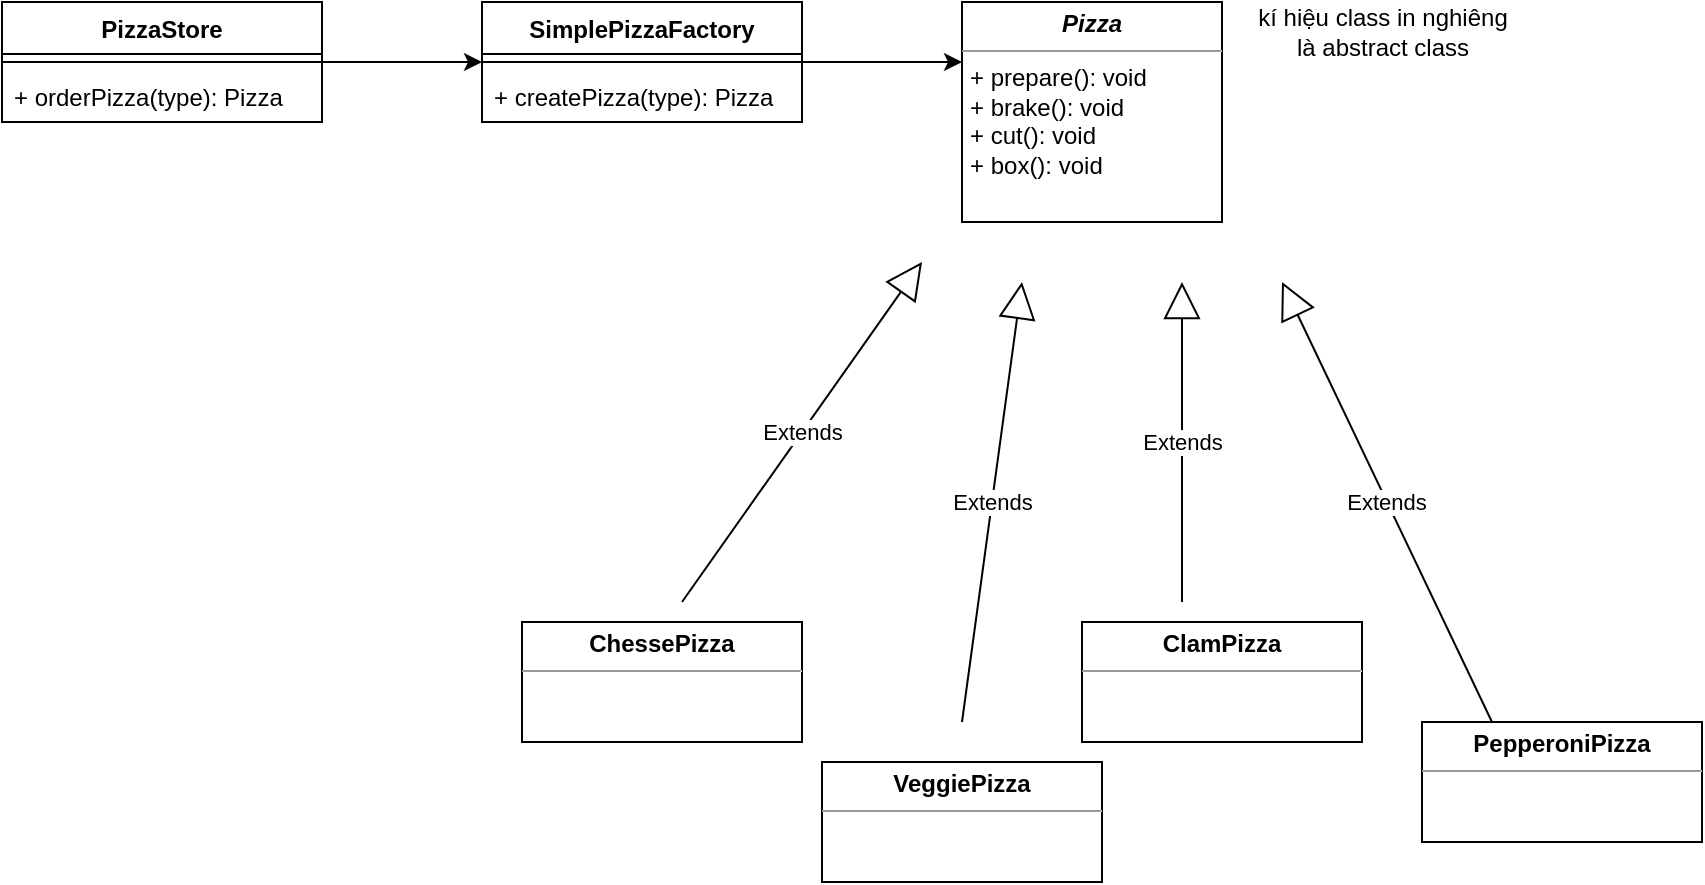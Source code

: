 <mxfile version="12.6.5" type="device" pages="3"><diagram id="1YVjXdzOtUFMgMq4kR3e" name="first version"><mxGraphModel dx="1324" dy="822" grid="1" gridSize="10" guides="1" tooltips="1" connect="1" arrows="1" fold="1" page="1" pageScale="1" pageWidth="850" pageHeight="1100" math="0" shadow="0"><root><mxCell id="SszyyQ8xFTIkaTb2psFH-0"/><mxCell id="SszyyQ8xFTIkaTb2psFH-1" parent="SszyyQ8xFTIkaTb2psFH-0"/><mxCell id="shY7GBZR97kdoGGcS9eh-7" value="" style="edgeStyle=orthogonalEdgeStyle;rounded=0;orthogonalLoop=1;jettySize=auto;html=1;" edge="1" parent="SszyyQ8xFTIkaTb2psFH-1" source="shY7GBZR97kdoGGcS9eh-0" target="shY7GBZR97kdoGGcS9eh-4"><mxGeometry relative="1" as="geometry"/></mxCell><mxCell id="shY7GBZR97kdoGGcS9eh-0" value="PizzaStore" style="swimlane;fontStyle=1;align=center;verticalAlign=top;childLayout=stackLayout;horizontal=1;startSize=26;horizontalStack=0;resizeParent=1;resizeParentMax=0;resizeLast=0;collapsible=1;marginBottom=0;" vertex="1" parent="SszyyQ8xFTIkaTb2psFH-1"><mxGeometry x="20" y="20" width="160" height="60" as="geometry"/></mxCell><mxCell id="shY7GBZR97kdoGGcS9eh-2" value="" style="line;strokeWidth=1;fillColor=none;align=left;verticalAlign=middle;spacingTop=-1;spacingLeft=3;spacingRight=3;rotatable=0;labelPosition=right;points=[];portConstraint=eastwest;" vertex="1" parent="shY7GBZR97kdoGGcS9eh-0"><mxGeometry y="26" width="160" height="8" as="geometry"/></mxCell><mxCell id="shY7GBZR97kdoGGcS9eh-3" value="+ orderPizza(type): Pizza" style="text;strokeColor=none;fillColor=none;align=left;verticalAlign=top;spacingLeft=4;spacingRight=4;overflow=hidden;rotatable=0;points=[[0,0.5],[1,0.5]];portConstraint=eastwest;" vertex="1" parent="shY7GBZR97kdoGGcS9eh-0"><mxGeometry y="34" width="160" height="26" as="geometry"/></mxCell><mxCell id="shY7GBZR97kdoGGcS9eh-11" value="" style="edgeStyle=orthogonalEdgeStyle;rounded=0;orthogonalLoop=1;jettySize=auto;html=1;" edge="1" parent="SszyyQ8xFTIkaTb2psFH-1" source="shY7GBZR97kdoGGcS9eh-4"><mxGeometry relative="1" as="geometry"><mxPoint x="500" y="50" as="targetPoint"/></mxGeometry></mxCell><mxCell id="shY7GBZR97kdoGGcS9eh-4" value="SimplePizzaFactory" style="swimlane;fontStyle=1;align=center;verticalAlign=top;childLayout=stackLayout;horizontal=1;startSize=26;horizontalStack=0;resizeParent=1;resizeParentMax=0;resizeLast=0;collapsible=1;marginBottom=0;" vertex="1" parent="SszyyQ8xFTIkaTb2psFH-1"><mxGeometry x="260" y="20" width="160" height="60" as="geometry"/></mxCell><mxCell id="shY7GBZR97kdoGGcS9eh-5" value="" style="line;strokeWidth=1;fillColor=none;align=left;verticalAlign=middle;spacingTop=-1;spacingLeft=3;spacingRight=3;rotatable=0;labelPosition=right;points=[];portConstraint=eastwest;" vertex="1" parent="shY7GBZR97kdoGGcS9eh-4"><mxGeometry y="26" width="160" height="8" as="geometry"/></mxCell><mxCell id="shY7GBZR97kdoGGcS9eh-6" value="+ createPizza(type): Pizza" style="text;strokeColor=none;fillColor=none;align=left;verticalAlign=top;spacingLeft=4;spacingRight=4;overflow=hidden;rotatable=0;points=[[0,0.5],[1,0.5]];portConstraint=eastwest;" vertex="1" parent="shY7GBZR97kdoGGcS9eh-4"><mxGeometry y="34" width="160" height="26" as="geometry"/></mxCell><mxCell id="shY7GBZR97kdoGGcS9eh-13" value="&lt;p style=&quot;margin: 0px ; margin-top: 4px ; text-align: center&quot;&gt;&lt;b&gt;&lt;i&gt;Pizza&lt;/i&gt;&lt;/b&gt;&lt;/p&gt;&lt;hr size=&quot;1&quot;&gt;&lt;p style=&quot;margin: 0px ; margin-left: 4px&quot;&gt;+ prepare(): void&lt;br&gt;+ brake(): void&lt;br&gt;&lt;/p&gt;&lt;p style=&quot;margin: 0px ; margin-left: 4px&quot;&gt;+ cut(): void&lt;br&gt;&lt;/p&gt;&lt;p style=&quot;margin: 0px ; margin-left: 4px&quot;&gt;+ box(): void&lt;br&gt;&lt;/p&gt;&lt;p style=&quot;margin: 0px ; margin-left: 4px&quot;&gt;&lt;br&gt;&lt;/p&gt;" style="verticalAlign=top;align=left;overflow=fill;fontSize=12;fontFamily=Helvetica;html=1;" vertex="1" parent="SszyyQ8xFTIkaTb2psFH-1"><mxGeometry x="500" y="20" width="130" height="110" as="geometry"/></mxCell><mxCell id="shY7GBZR97kdoGGcS9eh-14" value="Extends" style="endArrow=block;endSize=16;endFill=0;html=1;" edge="1" parent="SszyyQ8xFTIkaTb2psFH-1"><mxGeometry width="160" relative="1" as="geometry"><mxPoint x="360" y="320" as="sourcePoint"/><mxPoint x="480" y="150" as="targetPoint"/></mxGeometry></mxCell><mxCell id="shY7GBZR97kdoGGcS9eh-15" value="Extends" style="endArrow=block;endSize=16;endFill=0;html=1;" edge="1" parent="SszyyQ8xFTIkaTb2psFH-1"><mxGeometry width="160" relative="1" as="geometry"><mxPoint x="610" y="320" as="sourcePoint"/><mxPoint x="610" y="160" as="targetPoint"/></mxGeometry></mxCell><mxCell id="shY7GBZR97kdoGGcS9eh-16" value="Extends" style="endArrow=block;endSize=16;endFill=0;html=1;exitX=0.25;exitY=0;exitDx=0;exitDy=0;" edge="1" parent="SszyyQ8xFTIkaTb2psFH-1" source="shY7GBZR97kdoGGcS9eh-22"><mxGeometry width="160" relative="1" as="geometry"><mxPoint x="740" y="320" as="sourcePoint"/><mxPoint x="660" y="160" as="targetPoint"/></mxGeometry></mxCell><mxCell id="shY7GBZR97kdoGGcS9eh-17" value="Extends" style="endArrow=block;endSize=16;endFill=0;html=1;" edge="1" parent="SszyyQ8xFTIkaTb2psFH-1"><mxGeometry width="160" relative="1" as="geometry"><mxPoint x="500" y="380" as="sourcePoint"/><mxPoint x="530" y="160" as="targetPoint"/></mxGeometry></mxCell><mxCell id="shY7GBZR97kdoGGcS9eh-19" value="&lt;p style=&quot;margin: 0px ; margin-top: 4px ; text-align: center&quot;&gt;&lt;b&gt;ChessePizza&lt;/b&gt;&lt;/p&gt;&lt;hr size=&quot;1&quot;&gt;&lt;div style=&quot;height: 2px&quot;&gt;&lt;/div&gt;" style="verticalAlign=top;align=left;overflow=fill;fontSize=12;fontFamily=Helvetica;html=1;" vertex="1" parent="SszyyQ8xFTIkaTb2psFH-1"><mxGeometry x="280" y="330" width="140" height="60" as="geometry"/></mxCell><mxCell id="shY7GBZR97kdoGGcS9eh-20" value="&lt;p style=&quot;margin: 0px ; margin-top: 4px ; text-align: center&quot;&gt;&lt;b&gt;VeggiePizza&lt;/b&gt;&lt;/p&gt;&lt;hr size=&quot;1&quot;&gt;&lt;div style=&quot;height: 2px&quot;&gt;&lt;/div&gt;" style="verticalAlign=top;align=left;overflow=fill;fontSize=12;fontFamily=Helvetica;html=1;" vertex="1" parent="SszyyQ8xFTIkaTb2psFH-1"><mxGeometry x="430" y="400" width="140" height="60" as="geometry"/></mxCell><mxCell id="shY7GBZR97kdoGGcS9eh-21" value="&lt;p style=&quot;margin: 0px ; margin-top: 4px ; text-align: center&quot;&gt;&lt;b&gt;ClamPizza&lt;/b&gt;&lt;/p&gt;&lt;hr size=&quot;1&quot;&gt;&lt;div style=&quot;height: 2px&quot;&gt;&lt;/div&gt;" style="verticalAlign=top;align=left;overflow=fill;fontSize=12;fontFamily=Helvetica;html=1;" vertex="1" parent="SszyyQ8xFTIkaTb2psFH-1"><mxGeometry x="560" y="330" width="140" height="60" as="geometry"/></mxCell><mxCell id="shY7GBZR97kdoGGcS9eh-22" value="&lt;p style=&quot;margin: 0px ; margin-top: 4px ; text-align: center&quot;&gt;&lt;b&gt;PepperoniPizza&lt;/b&gt;&lt;/p&gt;&lt;hr size=&quot;1&quot;&gt;&lt;div style=&quot;height: 2px&quot;&gt;&lt;/div&gt;" style="verticalAlign=top;align=left;overflow=fill;fontSize=12;fontFamily=Helvetica;html=1;" vertex="1" parent="SszyyQ8xFTIkaTb2psFH-1"><mxGeometry x="730" y="380" width="140" height="60" as="geometry"/></mxCell><mxCell id="shY7GBZR97kdoGGcS9eh-24" value="kí hiệu class in nghiêng &lt;br&gt;là abstract class" style="text;html=1;align=center;verticalAlign=middle;resizable=0;points=[];autosize=1;" vertex="1" parent="SszyyQ8xFTIkaTb2psFH-1"><mxGeometry x="640" y="20" width="140" height="30" as="geometry"/></mxCell></root></mxGraphModel></diagram><diagram id="iBG_hTfO4kTwLA-V_xhE" name="second version"><mxGraphModel dx="913" dy="567" grid="1" gridSize="10" guides="1" tooltips="1" connect="1" arrows="1" fold="1" page="1" pageScale="1" pageWidth="850" pageHeight="1100" math="0" shadow="0"><root><mxCell id="oP1Bc0dM7a1cbuwks8sR-0"/><mxCell id="oP1Bc0dM7a1cbuwks8sR-1" parent="oP1Bc0dM7a1cbuwks8sR-0"/><mxCell id="oP1Bc0dM7a1cbuwks8sR-2" value="Pizza phát triển, mỗi khi khu vực, cùng một loại sẽ khác nhau, dẫn đến sẽ có mỗi factory cho mỗi khu vực" style="text;html=1;strokeColor=#d79b00;fillColor=#ffe6cc;align=left;verticalAlign=middle;whiteSpace=wrap;rounded=0;" vertex="1" parent="oP1Bc0dM7a1cbuwks8sR-1"><mxGeometry x="40" y="40" width="190" height="80" as="geometry"/></mxCell><mxCell id="Ezvk-Wz8NSebHevyuWGx-1" value="PizzaStore" style="swimlane;fontStyle=3;align=center;verticalAlign=top;childLayout=stackLayout;horizontal=1;startSize=26;horizontalStack=0;resizeParent=1;resizeParentMax=0;resizeLast=0;collapsible=1;marginBottom=0;" vertex="1" parent="oP1Bc0dM7a1cbuwks8sR-1"><mxGeometry x="280" y="160" width="160" height="86" as="geometry"/></mxCell><mxCell id="Ezvk-Wz8NSebHevyuWGx-2" value="" style="line;strokeWidth=1;fillColor=none;align=left;verticalAlign=middle;spacingTop=-1;spacingLeft=3;spacingRight=3;rotatable=0;labelPosition=right;points=[];portConstraint=eastwest;" vertex="1" parent="Ezvk-Wz8NSebHevyuWGx-1"><mxGeometry y="26" width="160" height="8" as="geometry"/></mxCell><mxCell id="Ezvk-Wz8NSebHevyuWGx-3" value="+ orderPizza(type): Pizza" style="text;strokeColor=none;fillColor=none;align=left;verticalAlign=top;spacingLeft=4;spacingRight=4;overflow=hidden;rotatable=0;points=[[0,0.5],[1,0.5]];portConstraint=eastwest;" vertex="1" parent="Ezvk-Wz8NSebHevyuWGx-1"><mxGeometry y="34" width="160" height="26" as="geometry"/></mxCell><mxCell id="gVq2JF1P08b5hHlKswlk-0" value="+ createPizza(type): Pizza" style="text;strokeColor=none;fillColor=none;align=left;verticalAlign=top;spacingLeft=4;spacingRight=4;overflow=hidden;rotatable=0;points=[[0,0.5],[1,0.5]];portConstraint=eastwest;fontStyle=2" vertex="1" parent="Ezvk-Wz8NSebHevyuWGx-1"><mxGeometry y="60" width="160" height="26" as="geometry"/></mxCell><mxCell id="Ezvk-Wz8NSebHevyuWGx-8" value="&lt;p style=&quot;margin: 0px ; margin-top: 4px ; text-align: center&quot;&gt;&lt;b&gt;&lt;i&gt;Pizza&lt;/i&gt;&lt;/b&gt;&lt;/p&gt;&lt;hr size=&quot;1&quot;&gt;&lt;p style=&quot;margin: 0px ; margin-left: 4px&quot;&gt;+ prepare(): void&lt;br&gt;+ brake(): void&lt;br&gt;&lt;/p&gt;&lt;p style=&quot;margin: 0px ; margin-left: 4px&quot;&gt;+ cut(): void&lt;br&gt;&lt;/p&gt;&lt;p style=&quot;margin: 0px ; margin-left: 4px&quot;&gt;+ box(): void&lt;br&gt;&lt;/p&gt;&lt;p style=&quot;margin: 0px ; margin-left: 4px&quot;&gt;&lt;br&gt;&lt;/p&gt;" style="verticalAlign=top;align=left;overflow=fill;fontSize=12;fontFamily=Helvetica;html=1;" vertex="1" parent="oP1Bc0dM7a1cbuwks8sR-1"><mxGeometry x="1290" y="160" width="130" height="110" as="geometry"/></mxCell><mxCell id="Ezvk-Wz8NSebHevyuWGx-9" value="Extends" style="endArrow=block;endSize=16;endFill=0;html=1;" edge="1" parent="oP1Bc0dM7a1cbuwks8sR-1"><mxGeometry width="160" relative="1" as="geometry"><mxPoint x="870" y="560" as="sourcePoint"/><mxPoint x="1230" y="290" as="targetPoint"/></mxGeometry></mxCell><mxCell id="Ezvk-Wz8NSebHevyuWGx-10" value="Extends" style="endArrow=block;endSize=16;endFill=0;html=1;" edge="1" parent="oP1Bc0dM7a1cbuwks8sR-1"><mxGeometry width="160" relative="1" as="geometry"><mxPoint x="1450" y="878" as="sourcePoint"/><mxPoint x="1370" y="310" as="targetPoint"/></mxGeometry></mxCell><mxCell id="Ezvk-Wz8NSebHevyuWGx-11" value="Extends" style="endArrow=block;endSize=16;endFill=0;html=1;" edge="1" parent="oP1Bc0dM7a1cbuwks8sR-1"><mxGeometry width="160" relative="1" as="geometry"><mxPoint x="1630" y="560" as="sourcePoint"/><mxPoint x="1530" y="300" as="targetPoint"/></mxGeometry></mxCell><mxCell id="Ezvk-Wz8NSebHevyuWGx-17" value="kí hiệu class in nghiêng &lt;br&gt;là abstract class" style="text;html=1;align=center;verticalAlign=middle;resizable=0;points=[];autosize=1;" vertex="1" parent="oP1Bc0dM7a1cbuwks8sR-1"><mxGeometry x="1430" y="160" width="140" height="30" as="geometry"/></mxCell><mxCell id="gVq2JF1P08b5hHlKswlk-1" value="Extends" style="endArrow=block;endSize=16;endFill=0;html=1;" edge="1" parent="oP1Bc0dM7a1cbuwks8sR-1"><mxGeometry width="160" relative="1" as="geometry"><mxPoint x="130" y="370" as="sourcePoint"/><mxPoint x="260" y="250" as="targetPoint"/></mxGeometry></mxCell><mxCell id="gVq2JF1P08b5hHlKswlk-2" value="Extends" style="endArrow=block;endSize=16;endFill=0;html=1;" edge="1" parent="oP1Bc0dM7a1cbuwks8sR-1"><mxGeometry width="160" relative="1" as="geometry"><mxPoint x="500" y="370" as="sourcePoint"/><mxPoint x="430" y="250" as="targetPoint"/></mxGeometry></mxCell><mxCell id="gVq2JF1P08b5hHlKswlk-3" value="NYStylePizza" style="swimlane;fontStyle=1;align=center;verticalAlign=top;childLayout=stackLayout;horizontal=1;startSize=26;horizontalStack=0;resizeParent=1;resizeParentMax=0;resizeLast=0;collapsible=1;marginBottom=0;" vertex="1" parent="oP1Bc0dM7a1cbuwks8sR-1"><mxGeometry x="50" y="390" width="160" height="60" as="geometry"/></mxCell><mxCell id="gVq2JF1P08b5hHlKswlk-5" value="" style="line;strokeWidth=1;fillColor=none;align=left;verticalAlign=middle;spacingTop=-1;spacingLeft=3;spacingRight=3;rotatable=0;labelPosition=right;points=[];portConstraint=eastwest;" vertex="1" parent="gVq2JF1P08b5hHlKswlk-3"><mxGeometry y="26" width="160" height="8" as="geometry"/></mxCell><mxCell id="gVq2JF1P08b5hHlKswlk-6" value="+ createPizza(type): Pizza" style="text;strokeColor=none;fillColor=none;align=left;verticalAlign=top;spacingLeft=4;spacingRight=4;overflow=hidden;rotatable=0;points=[[0,0.5],[1,0.5]];portConstraint=eastwest;" vertex="1" parent="gVq2JF1P08b5hHlKswlk-3"><mxGeometry y="34" width="160" height="26" as="geometry"/></mxCell><mxCell id="gVq2JF1P08b5hHlKswlk-7" value="Extends" style="endArrow=block;endSize=16;endFill=0;html=1;" edge="1" parent="oP1Bc0dM7a1cbuwks8sR-1"><mxGeometry width="160" relative="1" as="geometry"><mxPoint x="330" y="490" as="sourcePoint"/><mxPoint x="340" y="280" as="targetPoint"/></mxGeometry></mxCell><mxCell id="gVq2JF1P08b5hHlKswlk-8" value="NYStylePizza" style="swimlane;fontStyle=1;align=center;verticalAlign=top;childLayout=stackLayout;horizontal=1;startSize=26;horizontalStack=0;resizeParent=1;resizeParentMax=0;resizeLast=0;collapsible=1;marginBottom=0;" vertex="1" parent="oP1Bc0dM7a1cbuwks8sR-1"><mxGeometry x="250" y="500" width="160" height="60" as="geometry"/></mxCell><mxCell id="gVq2JF1P08b5hHlKswlk-9" value="" style="line;strokeWidth=1;fillColor=none;align=left;verticalAlign=middle;spacingTop=-1;spacingLeft=3;spacingRight=3;rotatable=0;labelPosition=right;points=[];portConstraint=eastwest;" vertex="1" parent="gVq2JF1P08b5hHlKswlk-8"><mxGeometry y="26" width="160" height="8" as="geometry"/></mxCell><mxCell id="gVq2JF1P08b5hHlKswlk-10" value="+ createPizza(type): Pizza" style="text;strokeColor=none;fillColor=none;align=left;verticalAlign=top;spacingLeft=4;spacingRight=4;overflow=hidden;rotatable=0;points=[[0,0.5],[1,0.5]];portConstraint=eastwest;" vertex="1" parent="gVq2JF1P08b5hHlKswlk-8"><mxGeometry y="34" width="160" height="26" as="geometry"/></mxCell><mxCell id="gVq2JF1P08b5hHlKswlk-11" value="NYStylePizza" style="swimlane;fontStyle=1;align=center;verticalAlign=top;childLayout=stackLayout;horizontal=1;startSize=26;horizontalStack=0;resizeParent=1;resizeParentMax=0;resizeLast=0;collapsible=1;marginBottom=0;" vertex="1" parent="oP1Bc0dM7a1cbuwks8sR-1"><mxGeometry x="430" y="390" width="160" height="60" as="geometry"/></mxCell><mxCell id="gVq2JF1P08b5hHlKswlk-12" value="" style="line;strokeWidth=1;fillColor=none;align=left;verticalAlign=middle;spacingTop=-1;spacingLeft=3;spacingRight=3;rotatable=0;labelPosition=right;points=[];portConstraint=eastwest;" vertex="1" parent="gVq2JF1P08b5hHlKswlk-11"><mxGeometry y="26" width="160" height="8" as="geometry"/></mxCell><mxCell id="gVq2JF1P08b5hHlKswlk-13" value="+ createPizza(type): Pizza" style="text;strokeColor=none;fillColor=none;align=left;verticalAlign=top;spacingLeft=4;spacingRight=4;overflow=hidden;rotatable=0;points=[[0,0.5],[1,0.5]];portConstraint=eastwest;" vertex="1" parent="gVq2JF1P08b5hHlKswlk-11"><mxGeometry y="34" width="160" height="26" as="geometry"/></mxCell><mxCell id="gVq2JF1P08b5hHlKswlk-14" value="" style="rounded=0;whiteSpace=wrap;html=1;fillColor=#dae8fc;strokeColor=#6c8ebf;" vertex="1" parent="oP1Bc0dM7a1cbuwks8sR-1"><mxGeometry x="560" y="570" width="700" height="250" as="geometry"/></mxCell><mxCell id="gVq2JF1P08b5hHlKswlk-15" value="&lt;p style=&quot;margin: 0px ; margin-top: 4px ; text-align: center&quot;&gt;&lt;b&gt;ChicagoStyleChessePizza&lt;/b&gt;&lt;/p&gt;&lt;hr size=&quot;1&quot;&gt;&lt;div style=&quot;height: 2px&quot;&gt;&lt;/div&gt;" style="verticalAlign=top;align=left;overflow=fill;fontSize=12;fontFamily=Helvetica;html=1;" vertex="1" parent="oP1Bc0dM7a1cbuwks8sR-1"><mxGeometry x="630" y="630" width="170" height="60" as="geometry"/></mxCell><mxCell id="gVq2JF1P08b5hHlKswlk-16" value="&lt;b&gt;ChicagoStyle&lt;/b&gt;&lt;b&gt;VeggiePizza&lt;/b&gt;&lt;b&gt;&lt;br&gt;&lt;/b&gt;&lt;hr size=&quot;1&quot;&gt;&lt;div style=&quot;height: 2px&quot;&gt;&lt;/div&gt;" style="verticalAlign=top;align=center;overflow=fill;fontSize=12;fontFamily=Helvetica;html=1;" vertex="1" parent="oP1Bc0dM7a1cbuwks8sR-1"><mxGeometry x="730" y="700" width="190" height="60" as="geometry"/></mxCell><mxCell id="gVq2JF1P08b5hHlKswlk-17" value="&lt;b&gt;ChicagoStyle&lt;/b&gt;&lt;b&gt;ClamPizza&lt;/b&gt;&lt;b&gt;&lt;br&gt;&lt;/b&gt;&lt;hr size=&quot;1&quot;&gt;&lt;div style=&quot;height: 2px&quot;&gt;&lt;/div&gt;" style="verticalAlign=top;align=center;overflow=fill;fontSize=12;fontFamily=Helvetica;html=1;" vertex="1" parent="oP1Bc0dM7a1cbuwks8sR-1"><mxGeometry x="860" y="630" width="190" height="60" as="geometry"/></mxCell><mxCell id="gVq2JF1P08b5hHlKswlk-18" value="&lt;b&gt;ChicagoStyle&lt;/b&gt;&lt;b&gt;PepperoniPizza&lt;/b&gt;&lt;b&gt;&lt;br&gt;&lt;/b&gt;&lt;hr size=&quot;1&quot;&gt;&lt;div style=&quot;height: 2px&quot;&gt;&lt;/div&gt;" style="verticalAlign=top;align=center;overflow=fill;fontSize=12;fontFamily=Helvetica;html=1;" vertex="1" parent="oP1Bc0dM7a1cbuwks8sR-1"><mxGeometry x="1050" y="680" width="200" height="60" as="geometry"/></mxCell><mxCell id="gVq2JF1P08b5hHlKswlk-24" value="" style="rounded=0;whiteSpace=wrap;html=1;fillColor=#f8cecc;strokeColor=#b85450;" vertex="1" parent="oP1Bc0dM7a1cbuwks8sR-1"><mxGeometry x="870" y="880" width="700" height="250" as="geometry"/></mxCell><mxCell id="gVq2JF1P08b5hHlKswlk-25" value="&lt;p style=&quot;margin: 0px ; margin-top: 4px ; text-align: center&quot;&gt;&lt;b&gt;NYStyleChessePizza&lt;/b&gt;&lt;/p&gt;&lt;hr size=&quot;1&quot;&gt;&lt;div style=&quot;height: 2px&quot;&gt;&lt;/div&gt;" style="verticalAlign=top;align=left;overflow=fill;fontSize=12;fontFamily=Helvetica;html=1;" vertex="1" parent="oP1Bc0dM7a1cbuwks8sR-1"><mxGeometry x="940" y="940" width="140" height="60" as="geometry"/></mxCell><mxCell id="gVq2JF1P08b5hHlKswlk-26" value="&lt;p style=&quot;margin: 0px ; margin-top: 4px ; text-align: center&quot;&gt;&lt;b&gt;NYStyleVeggiePizza&lt;/b&gt;&lt;/p&gt;&lt;hr size=&quot;1&quot;&gt;&lt;div style=&quot;height: 2px&quot;&gt;&lt;/div&gt;" style="verticalAlign=top;align=left;overflow=fill;fontSize=12;fontFamily=Helvetica;html=1;" vertex="1" parent="oP1Bc0dM7a1cbuwks8sR-1"><mxGeometry x="1090" y="1010" width="140" height="60" as="geometry"/></mxCell><mxCell id="gVq2JF1P08b5hHlKswlk-27" value="&lt;p style=&quot;margin: 0px ; margin-top: 4px ; text-align: center&quot;&gt;&lt;b&gt;NYStyleClamPizza&lt;/b&gt;&lt;/p&gt;&lt;hr size=&quot;1&quot;&gt;&lt;div style=&quot;height: 2px&quot;&gt;&lt;/div&gt;" style="verticalAlign=top;align=left;overflow=fill;fontSize=12;fontFamily=Helvetica;html=1;" vertex="1" parent="oP1Bc0dM7a1cbuwks8sR-1"><mxGeometry x="1220" y="940" width="140" height="60" as="geometry"/></mxCell><mxCell id="gVq2JF1P08b5hHlKswlk-28" value="&lt;p style=&quot;margin: 0px ; margin-top: 4px ; text-align: center&quot;&gt;&lt;b&gt;NYStylePepperoniPizza&lt;/b&gt;&lt;/p&gt;&lt;hr size=&quot;1&quot;&gt;&lt;div style=&quot;height: 2px&quot;&gt;&lt;/div&gt;" style="verticalAlign=top;align=left;overflow=fill;fontSize=12;fontFamily=Helvetica;html=1;" vertex="1" parent="oP1Bc0dM7a1cbuwks8sR-1"><mxGeometry x="1390" y="990" width="140" height="60" as="geometry"/></mxCell><mxCell id="gVq2JF1P08b5hHlKswlk-29" value="" style="rounded=0;whiteSpace=wrap;html=1;fillColor=#ffe6cc;strokeColor=#d79b00;" vertex="1" parent="oP1Bc0dM7a1cbuwks8sR-1"><mxGeometry x="1520" y="567.06" width="700" height="250" as="geometry"/></mxCell><mxCell id="gVq2JF1P08b5hHlKswlk-30" value="&lt;p style=&quot;margin: 0px ; margin-top: 4px ; text-align: center&quot;&gt;&lt;b&gt;CaliforniaStyleChessePizza&lt;/b&gt;&lt;/p&gt;&lt;hr size=&quot;1&quot;&gt;&lt;div style=&quot;height: 2px&quot;&gt;&lt;/div&gt;" style="verticalAlign=top;align=left;overflow=fill;fontSize=12;fontFamily=Helvetica;html=1;" vertex="1" parent="oP1Bc0dM7a1cbuwks8sR-1"><mxGeometry x="1540" y="627.06" width="190" height="60" as="geometry"/></mxCell><mxCell id="gVq2JF1P08b5hHlKswlk-31" value="&lt;p style=&quot;margin: 0px ; margin-top: 4px ; text-align: center&quot;&gt;&lt;b&gt;CaliforniaStyleVeggiePizza&lt;/b&gt;&lt;/p&gt;&lt;hr size=&quot;1&quot;&gt;&lt;div style=&quot;height: 2px&quot;&gt;&lt;/div&gt;" style="verticalAlign=top;align=left;overflow=fill;fontSize=12;fontFamily=Helvetica;html=1;" vertex="1" parent="oP1Bc0dM7a1cbuwks8sR-1"><mxGeometry x="1690" y="697.06" width="190" height="60" as="geometry"/></mxCell><mxCell id="gVq2JF1P08b5hHlKswlk-32" value="&lt;p style=&quot;margin: 0px ; margin-top: 4px ; text-align: center&quot;&gt;&lt;b&gt;CaliforniaStyleClamPizza&lt;/b&gt;&lt;/p&gt;&lt;hr size=&quot;1&quot;&gt;&lt;div style=&quot;height: 2px&quot;&gt;&lt;/div&gt;" style="verticalAlign=top;align=left;overflow=fill;fontSize=12;fontFamily=Helvetica;html=1;" vertex="1" parent="oP1Bc0dM7a1cbuwks8sR-1"><mxGeometry x="1830" y="627.06" width="180" height="60" as="geometry"/></mxCell><mxCell id="gVq2JF1P08b5hHlKswlk-33" value="&lt;p style=&quot;margin: 0px ; margin-top: 4px ; text-align: center&quot;&gt;&lt;b&gt;CaliforniaStylePepperoniPizza&lt;/b&gt;&lt;/p&gt;&lt;hr size=&quot;1&quot;&gt;&lt;div style=&quot;height: 2px&quot;&gt;&lt;/div&gt;" style="verticalAlign=top;align=left;overflow=fill;fontSize=12;fontFamily=Helvetica;html=1;" vertex="1" parent="oP1Bc0dM7a1cbuwks8sR-1"><mxGeometry x="2030" y="690" width="180" height="60" as="geometry"/></mxCell><mxCell id="gVq2JF1P08b5hHlKswlk-34" value="high-level và low level đã được tách rời, orderPizza trong PizzaStore không hề biết loại Pizza của khu vực nào được chọn cho đến khi người dùng chọn khu vực. PizzaStore là high level, concrete Pizza là low level" style="text;html=1;strokeColor=#d79b00;fillColor=#ffe6cc;align=left;verticalAlign=middle;whiteSpace=wrap;rounded=0;" vertex="1" parent="oP1Bc0dM7a1cbuwks8sR-1"><mxGeometry x="280" y="40" width="250" height="80" as="geometry"/></mxCell><mxCell id="gVq2JF1P08b5hHlKswlk-35" value="sub class chịu trách nhiệm cho việc chọn Pizza, cùng là CheesePizza, nếu chọn NYStyle thì sẽ là NYStyleCheesePizza, so forth." style="text;html=1;strokeColor=#d79b00;fillColor=#ffe6cc;align=left;verticalAlign=middle;whiteSpace=wrap;rounded=0;" vertex="1" parent="oP1Bc0dM7a1cbuwks8sR-1"><mxGeometry x="560" y="40" width="230" height="80" as="geometry"/></mxCell><mxCell id="gVq2JF1P08b5hHlKswlk-36" value="creator class" style="text;html=1;strokeColor=#82b366;fillColor=#d5e8d4;align=center;verticalAlign=middle;whiteSpace=wrap;rounded=0;" vertex="1" parent="oP1Bc0dM7a1cbuwks8sR-1"><mxGeometry x="40" y="165" width="130" height="55" as="geometry"/></mxCell><mxCell id="gVq2JF1P08b5hHlKswlk-37" value="product class" style="text;html=1;strokeColor=#82b366;fillColor=#d5e8d4;align=center;verticalAlign=middle;whiteSpace=wrap;rounded=0;" vertex="1" parent="oP1Bc0dM7a1cbuwks8sR-1"><mxGeometry x="1100" y="160" width="130" height="55" as="geometry"/></mxCell><mxCell id="gVq2JF1P08b5hHlKswlk-38" value="phụ thuộc vào abtraction, không phụ thuộc vào concrete class. PizzeStore và concrete Pizze phụ thuộc vào Pizza abstract class" style="text;html=1;strokeColor=#d79b00;fillColor=#ffe6cc;align=left;verticalAlign=middle;whiteSpace=wrap;rounded=0;" vertex="1" parent="oP1Bc0dM7a1cbuwks8sR-1"><mxGeometry x="840" y="40" width="230" height="80" as="geometry"/></mxCell><mxCell id="gVq2JF1P08b5hHlKswlk-39" value="Dependency Inversion Principle: factory method là một trong cách kỹ thuật thể hiện nguyên lý này một cách dễ dàng" style="text;html=1;strokeColor=#d79b00;fillColor=#ffe6cc;align=left;verticalAlign=middle;whiteSpace=wrap;rounded=0;" vertex="1" parent="oP1Bc0dM7a1cbuwks8sR-1"><mxGeometry x="1120" y="40" width="230" height="80" as="geometry"/></mxCell></root></mxGraphModel></diagram><diagram id="yZAWRwun4ArwvoGV-jZD" name="final version"><mxGraphModel dx="2741" dy="1174" grid="1" gridSize="10" guides="1" tooltips="1" connect="1" arrows="1" fold="1" page="1" pageScale="1" pageWidth="850" pageHeight="1100" math="0" shadow="0"><root><mxCell id="0"/><mxCell id="1" parent="0"/><mxCell id="t9TNLJOK9koDUEMcdyxv-6" value="PizzaStore" style="swimlane;fontStyle=3;align=center;verticalAlign=top;childLayout=stackLayout;horizontal=1;startSize=26;horizontalStack=0;resizeParent=1;resizeParentMax=0;resizeLast=0;collapsible=1;marginBottom=0;" parent="1" vertex="1"><mxGeometry x="-200" y="696" width="200" height="90" as="geometry"><mxRectangle x="280" y="360" width="90" height="26" as="alternateBounds"/></mxGeometry></mxCell><mxCell id="t9TNLJOK9koDUEMcdyxv-8" value="" style="line;strokeWidth=1;fillColor=none;align=left;verticalAlign=middle;spacingTop=-1;spacingLeft=3;spacingRight=3;rotatable=0;labelPosition=right;points=[];portConstraint=eastwest;" parent="t9TNLJOK9koDUEMcdyxv-6" vertex="1"><mxGeometry y="26" width="200" height="8" as="geometry"/></mxCell><mxCell id="t9TNLJOK9koDUEMcdyxv-9" value="+ orderPizza(type): Pizza" style="text;strokeColor=none;fillColor=none;align=left;verticalAlign=top;spacingLeft=4;spacingRight=4;overflow=hidden;rotatable=0;points=[[0,0.5],[1,0.5]];portConstraint=eastwest;fontStyle=0" parent="t9TNLJOK9koDUEMcdyxv-6" vertex="1"><mxGeometry y="34" width="200" height="26" as="geometry"/></mxCell><mxCell id="t9TNLJOK9koDUEMcdyxv-11" value="+ createPizza(type): Pizza" style="text;strokeColor=none;fillColor=none;align=left;verticalAlign=top;spacingLeft=4;spacingRight=4;overflow=hidden;rotatable=0;points=[[0,0.5],[1,0.5]];portConstraint=eastwest;fontStyle=2" parent="t9TNLJOK9koDUEMcdyxv-6" vertex="1"><mxGeometry y="60" width="200" height="30" as="geometry"/></mxCell><mxCell id="t9TNLJOK9koDUEMcdyxv-10" value="Quy tắc&lt;br&gt;1 in nghiên thể hiện là abstract class hoặc abstract method" style="text;html=1;strokeColor=none;fillColor=none;align=left;verticalAlign=middle;whiteSpace=wrap;rounded=0;" parent="1" vertex="1"><mxGeometry x="610" y="200" width="240" height="150" as="geometry"/></mxCell><mxCell id="t9TNLJOK9koDUEMcdyxv-12" value="NYPizzaStore" style="swimlane;fontStyle=1;align=center;verticalAlign=top;childLayout=stackLayout;horizontal=1;startSize=26;horizontalStack=0;resizeParent=1;resizeParentMax=0;resizeLast=0;collapsible=1;marginBottom=0;" parent="1" vertex="1"><mxGeometry x="-380" y="856" width="200" height="64" as="geometry"><mxRectangle x="280" y="360" width="90" height="26" as="alternateBounds"/></mxGeometry></mxCell><mxCell id="t9TNLJOK9koDUEMcdyxv-13" value="" style="line;strokeWidth=1;fillColor=none;align=left;verticalAlign=middle;spacingTop=-1;spacingLeft=3;spacingRight=3;rotatable=0;labelPosition=right;points=[];portConstraint=eastwest;" parent="t9TNLJOK9koDUEMcdyxv-12" vertex="1"><mxGeometry y="26" width="200" height="8" as="geometry"/></mxCell><mxCell id="t9TNLJOK9koDUEMcdyxv-15" value="+ createPizza(type): Pizza" style="text;strokeColor=none;fillColor=none;align=left;verticalAlign=top;spacingLeft=4;spacingRight=4;overflow=hidden;rotatable=0;points=[[0,0.5],[1,0.5]];portConstraint=eastwest;fontStyle=0" parent="t9TNLJOK9koDUEMcdyxv-12" vertex="1"><mxGeometry y="34" width="200" height="30" as="geometry"/></mxCell><mxCell id="t9TNLJOK9koDUEMcdyxv-16" value="ChicagoPizzaStore" style="swimlane;fontStyle=1;align=center;verticalAlign=top;childLayout=stackLayout;horizontal=1;startSize=26;horizontalStack=0;resizeParent=1;resizeParentMax=0;resizeLast=0;collapsible=1;marginBottom=0;" parent="1" vertex="1"><mxGeometry x="-70" y="856" width="200" height="64" as="geometry"><mxRectangle x="280" y="360" width="90" height="26" as="alternateBounds"/></mxGeometry></mxCell><mxCell id="t9TNLJOK9koDUEMcdyxv-17" value="" style="line;strokeWidth=1;fillColor=none;align=left;verticalAlign=middle;spacingTop=-1;spacingLeft=3;spacingRight=3;rotatable=0;labelPosition=right;points=[];portConstraint=eastwest;" parent="t9TNLJOK9koDUEMcdyxv-16" vertex="1"><mxGeometry y="26" width="200" height="8" as="geometry"/></mxCell><mxCell id="t9TNLJOK9koDUEMcdyxv-19" value="+ createPizza(type): Pizza" style="text;strokeColor=none;fillColor=none;align=left;verticalAlign=top;spacingLeft=4;spacingRight=4;overflow=hidden;rotatable=0;points=[[0,0.5],[1,0.5]];portConstraint=eastwest;fontStyle=0" parent="t9TNLJOK9koDUEMcdyxv-16" vertex="1"><mxGeometry y="34" width="200" height="30" as="geometry"/></mxCell><mxCell id="t9TNLJOK9koDUEMcdyxv-20" value="Extends" style="endArrow=block;endSize=16;endFill=0;html=1;entryX=0.434;entryY=1.038;entryDx=0;entryDy=0;entryPerimeter=0;exitX=0.6;exitY=0;exitDx=0;exitDy=0;exitPerimeter=0;" parent="1" source="t9TNLJOK9koDUEMcdyxv-12" target="t9TNLJOK9koDUEMcdyxv-11" edge="1"><mxGeometry width="160" relative="1" as="geometry"><mxPoint x="-480" y="966" as="sourcePoint"/><mxPoint x="-320" y="966" as="targetPoint"/></mxGeometry></mxCell><mxCell id="t9TNLJOK9koDUEMcdyxv-25" value="Extends" style="endArrow=block;endSize=16;endFill=0;html=1;entryX=0.546;entryY=1.038;entryDx=0;entryDy=0;entryPerimeter=0;exitX=0.504;exitY=-0.035;exitDx=0;exitDy=0;exitPerimeter=0;" parent="1" source="t9TNLJOK9koDUEMcdyxv-16" target="t9TNLJOK9koDUEMcdyxv-11" edge="1"><mxGeometry width="160" relative="1" as="geometry"><mxPoint x="-250" y="866" as="sourcePoint"/><mxPoint x="-103.2" y="797.14" as="targetPoint"/></mxGeometry></mxCell><mxCell id="t9TNLJOK9koDUEMcdyxv-27" value="&lt;p style=&quot;margin: 0px ; margin-top: 4px ; text-align: center&quot;&gt;&lt;i&gt;&amp;lt;&amp;lt;Interface&amp;gt;&amp;gt;&lt;/i&gt;&lt;br&gt;&lt;b&gt;PizzaIngredientFactory&lt;/b&gt;&lt;/p&gt;&lt;hr size=&quot;1&quot;&gt;&lt;p style=&quot;margin: 0px ; margin-left: 4px&quot;&gt;&lt;i&gt;# createDough(): Dough&lt;/i&gt;&lt;/p&gt;&lt;p style=&quot;margin: 0px ; margin-left: 4px&quot;&gt;&lt;i&gt;# createSauce(): Sauce&lt;/i&gt;&lt;/p&gt;&lt;p style=&quot;margin: 0px ; margin-left: 4px&quot;&gt;&lt;i&gt;# createCheese(): Cheese&lt;/i&gt;&lt;/p&gt;&lt;p style=&quot;margin: 0px ; margin-left: 4px&quot;&gt;&lt;i&gt;# createVeggie(): Veggie []&lt;/i&gt;&lt;/p&gt;&lt;p style=&quot;margin: 0px ; margin-left: 4px&quot;&gt;&lt;i&gt;# createPepperoni(): Pepperoni&lt;/i&gt;&lt;/p&gt;&lt;p style=&quot;margin: 0px ; margin-left: 4px&quot;&gt;&lt;i&gt;# createClam(): Clam&lt;/i&gt;&lt;i&gt;&lt;br&gt;&lt;/i&gt;&lt;/p&gt;" style="verticalAlign=top;align=left;overflow=fill;fontSize=12;fontFamily=Helvetica;html=1;" parent="1" vertex="1"><mxGeometry x="440" y="880" width="190" height="150" as="geometry"/></mxCell><mxCell id="t9TNLJOK9koDUEMcdyxv-29" value="NYPizzaIngredientFactory" style="swimlane;fontStyle=1;align=center;verticalAlign=top;childLayout=stackLayout;horizontal=1;startSize=26;horizontalStack=0;resizeParent=1;resizeParentMax=0;resizeLast=0;collapsible=1;marginBottom=0;" parent="1" vertex="1"><mxGeometry x="290" y="1110" width="190" height="190" as="geometry"/></mxCell><mxCell id="t9TNLJOK9koDUEMcdyxv-31" value="" style="line;strokeWidth=1;fillColor=none;align=left;verticalAlign=middle;spacingTop=-1;spacingLeft=3;spacingRight=3;rotatable=0;labelPosition=right;points=[];portConstraint=eastwest;" parent="t9TNLJOK9koDUEMcdyxv-29" vertex="1"><mxGeometry y="26" width="190" height="8" as="geometry"/></mxCell><mxCell id="t9TNLJOK9koDUEMcdyxv-32" value="+ createDough(): Dough" style="text;strokeColor=none;fillColor=none;align=left;verticalAlign=top;spacingLeft=4;spacingRight=4;overflow=hidden;rotatable=0;points=[[0,0.5],[1,0.5]];portConstraint=eastwest;" parent="t9TNLJOK9koDUEMcdyxv-29" vertex="1"><mxGeometry y="34" width="190" height="26" as="geometry"/></mxCell><mxCell id="t9TNLJOK9koDUEMcdyxv-42" value="+ createSauce(): Sauce" style="text;strokeColor=none;fillColor=none;align=left;verticalAlign=top;spacingLeft=4;spacingRight=4;overflow=hidden;rotatable=0;points=[[0,0.5],[1,0.5]];portConstraint=eastwest;" parent="t9TNLJOK9koDUEMcdyxv-29" vertex="1"><mxGeometry y="60" width="190" height="26" as="geometry"/></mxCell><mxCell id="t9TNLJOK9koDUEMcdyxv-43" value="+ createCheese(): Cheese" style="text;strokeColor=none;fillColor=none;align=left;verticalAlign=top;spacingLeft=4;spacingRight=4;overflow=hidden;rotatable=0;points=[[0,0.5],[1,0.5]];portConstraint=eastwest;" parent="t9TNLJOK9koDUEMcdyxv-29" vertex="1"><mxGeometry y="86" width="190" height="26" as="geometry"/></mxCell><mxCell id="t9TNLJOK9koDUEMcdyxv-44" value="+ createVeggie(): Veggie []" style="text;strokeColor=none;fillColor=none;align=left;verticalAlign=top;spacingLeft=4;spacingRight=4;overflow=hidden;rotatable=0;points=[[0,0.5],[1,0.5]];portConstraint=eastwest;" parent="t9TNLJOK9koDUEMcdyxv-29" vertex="1"><mxGeometry y="112" width="190" height="26" as="geometry"/></mxCell><mxCell id="t9TNLJOK9koDUEMcdyxv-45" value="+ createPepperoni(): Pepperoni" style="text;strokeColor=none;fillColor=none;align=left;verticalAlign=top;spacingLeft=4;spacingRight=4;overflow=hidden;rotatable=0;points=[[0,0.5],[1,0.5]];portConstraint=eastwest;" parent="t9TNLJOK9koDUEMcdyxv-29" vertex="1"><mxGeometry y="138" width="190" height="26" as="geometry"/></mxCell><mxCell id="t9TNLJOK9koDUEMcdyxv-46" value="+ createClam(): Clam" style="text;strokeColor=none;fillColor=none;align=left;verticalAlign=top;spacingLeft=4;spacingRight=4;overflow=hidden;rotatable=0;points=[[0,0.5],[1,0.5]];portConstraint=eastwest;" parent="t9TNLJOK9koDUEMcdyxv-29" vertex="1"><mxGeometry y="164" width="190" height="26" as="geometry"/></mxCell><mxCell id="t9TNLJOK9koDUEMcdyxv-33" value="" style="endArrow=block;dashed=1;endFill=0;endSize=12;html=1;entryX=0.338;entryY=1.002;entryDx=0;entryDy=0;entryPerimeter=0;exitX=0.563;exitY=0;exitDx=0;exitDy=0;exitPerimeter=0;" parent="1" source="t9TNLJOK9koDUEMcdyxv-29" target="t9TNLJOK9koDUEMcdyxv-27" edge="1"><mxGeometry width="160" relative="1" as="geometry"><mxPoint x="290" y="1220" as="sourcePoint"/><mxPoint x="450" y="1220" as="targetPoint"/></mxGeometry></mxCell><mxCell id="t9TNLJOK9koDUEMcdyxv-38" value="" style="endArrow=block;dashed=1;endFill=0;endSize=12;html=1;exitX=0.5;exitY=0;exitDx=0;exitDy=0;" parent="1" target="t9TNLJOK9koDUEMcdyxv-27" edge="1"><mxGeometry width="160" relative="1" as="geometry"><mxPoint x="680" y="1110" as="sourcePoint"/><mxPoint x="514.22" y="1040.3" as="targetPoint"/></mxGeometry></mxCell><mxCell id="t9TNLJOK9koDUEMcdyxv-47" value="ChicagoPizzaIngredientFactory" style="swimlane;fontStyle=1;align=center;verticalAlign=top;childLayout=stackLayout;horizontal=1;startSize=26;horizontalStack=0;resizeParent=1;resizeParentMax=0;resizeLast=0;collapsible=1;marginBottom=0;" parent="1" vertex="1"><mxGeometry x="590" y="1110" width="190" height="190" as="geometry"/></mxCell><mxCell id="t9TNLJOK9koDUEMcdyxv-48" value="" style="line;strokeWidth=1;fillColor=none;align=left;verticalAlign=middle;spacingTop=-1;spacingLeft=3;spacingRight=3;rotatable=0;labelPosition=right;points=[];portConstraint=eastwest;" parent="t9TNLJOK9koDUEMcdyxv-47" vertex="1"><mxGeometry y="26" width="190" height="8" as="geometry"/></mxCell><mxCell id="t9TNLJOK9koDUEMcdyxv-49" value="+ createDough(): Dough" style="text;strokeColor=none;fillColor=none;align=left;verticalAlign=top;spacingLeft=4;spacingRight=4;overflow=hidden;rotatable=0;points=[[0,0.5],[1,0.5]];portConstraint=eastwest;" parent="t9TNLJOK9koDUEMcdyxv-47" vertex="1"><mxGeometry y="34" width="190" height="26" as="geometry"/></mxCell><mxCell id="t9TNLJOK9koDUEMcdyxv-50" value="+ createSauce(): Sauce" style="text;strokeColor=none;fillColor=none;align=left;verticalAlign=top;spacingLeft=4;spacingRight=4;overflow=hidden;rotatable=0;points=[[0,0.5],[1,0.5]];portConstraint=eastwest;" parent="t9TNLJOK9koDUEMcdyxv-47" vertex="1"><mxGeometry y="60" width="190" height="26" as="geometry"/></mxCell><mxCell id="t9TNLJOK9koDUEMcdyxv-51" value="+ createCheese(): Cheese" style="text;strokeColor=none;fillColor=none;align=left;verticalAlign=top;spacingLeft=4;spacingRight=4;overflow=hidden;rotatable=0;points=[[0,0.5],[1,0.5]];portConstraint=eastwest;" parent="t9TNLJOK9koDUEMcdyxv-47" vertex="1"><mxGeometry y="86" width="190" height="26" as="geometry"/></mxCell><mxCell id="t9TNLJOK9koDUEMcdyxv-52" value="+ createVeggie(): Veggie []" style="text;strokeColor=none;fillColor=none;align=left;verticalAlign=top;spacingLeft=4;spacingRight=4;overflow=hidden;rotatable=0;points=[[0,0.5],[1,0.5]];portConstraint=eastwest;" parent="t9TNLJOK9koDUEMcdyxv-47" vertex="1"><mxGeometry y="112" width="190" height="26" as="geometry"/></mxCell><mxCell id="t9TNLJOK9koDUEMcdyxv-53" value="+ createPepperoni(): Pepperoni" style="text;strokeColor=none;fillColor=none;align=left;verticalAlign=top;spacingLeft=4;spacingRight=4;overflow=hidden;rotatable=0;points=[[0,0.5],[1,0.5]];portConstraint=eastwest;" parent="t9TNLJOK9koDUEMcdyxv-47" vertex="1"><mxGeometry y="138" width="190" height="26" as="geometry"/></mxCell><mxCell id="t9TNLJOK9koDUEMcdyxv-54" value="+ createClam(): Clam" style="text;strokeColor=none;fillColor=none;align=left;verticalAlign=top;spacingLeft=4;spacingRight=4;overflow=hidden;rotatable=0;points=[[0,0.5],[1,0.5]];portConstraint=eastwest;" parent="t9TNLJOK9koDUEMcdyxv-47" vertex="1"><mxGeometry y="164" width="190" height="26" as="geometry"/></mxCell><mxCell id="t9TNLJOK9koDUEMcdyxv-55" value="«interface»&lt;br&gt;&lt;b&gt;Dough&lt;/b&gt;" style="html=1;" parent="1" vertex="1"><mxGeometry x="-480" y="1150" width="110" height="50" as="geometry"/></mxCell><mxCell id="t9TNLJOK9koDUEMcdyxv-56" value="«interface»&lt;br&gt;&lt;b&gt;Sauce&lt;/b&gt;" style="html=1;" parent="1" vertex="1"><mxGeometry x="-295" y="1150" width="110" height="50" as="geometry"/></mxCell><mxCell id="t9TNLJOK9koDUEMcdyxv-57" value="«interface»&lt;br&gt;&lt;b&gt;Cheese&lt;/b&gt;" style="html=1;" parent="1" vertex="1"><mxGeometry x="-100" y="1150" width="110" height="50" as="geometry"/></mxCell><mxCell id="t9TNLJOK9koDUEMcdyxv-58" value="«interface»&lt;br&gt;&lt;b&gt;Clams&lt;/b&gt;" style="html=1;" parent="1" vertex="1"><mxGeometry x="80" y="1150" width="110" height="50" as="geometry"/></mxCell><mxCell id="t9TNLJOK9koDUEMcdyxv-62" value="Pizza" style="swimlane;fontStyle=3;align=center;verticalAlign=top;childLayout=stackLayout;horizontal=1;startSize=26;horizontalStack=0;resizeParent=1;resizeParentMax=0;resizeLast=0;collapsible=1;marginBottom=0;" parent="1" vertex="1"><mxGeometry x="450" y="696" width="200" height="64" as="geometry"><mxRectangle x="280" y="360" width="90" height="26" as="alternateBounds"/></mxGeometry></mxCell><mxCell id="t9TNLJOK9koDUEMcdyxv-63" value="" style="line;strokeWidth=1;fillColor=none;align=left;verticalAlign=middle;spacingTop=-1;spacingLeft=3;spacingRight=3;rotatable=0;labelPosition=right;points=[];portConstraint=eastwest;" parent="t9TNLJOK9koDUEMcdyxv-62" vertex="1"><mxGeometry y="26" width="200" height="8" as="geometry"/></mxCell><mxCell id="t9TNLJOK9koDUEMcdyxv-65" value="+ prepare(): void" style="text;strokeColor=none;fillColor=none;align=left;verticalAlign=top;spacingLeft=4;spacingRight=4;overflow=hidden;rotatable=0;points=[[0,0.5],[1,0.5]];portConstraint=eastwest;fontStyle=2" parent="t9TNLJOK9koDUEMcdyxv-62" vertex="1"><mxGeometry y="34" width="200" height="30" as="geometry"/></mxCell><mxCell id="t9TNLJOK9koDUEMcdyxv-68" value="CheesePizza" style="swimlane;fontStyle=1;align=center;verticalAlign=top;childLayout=stackLayout;horizontal=1;startSize=26;horizontalStack=0;resizeParent=1;resizeParentMax=0;resizeLast=0;collapsible=1;marginBottom=0;" parent="1" vertex="1"><mxGeometry x="870.0" y="810" width="200" height="64" as="geometry"><mxRectangle x="280" y="360" width="90" height="26" as="alternateBounds"/></mxGeometry></mxCell><mxCell id="t9TNLJOK9koDUEMcdyxv-69" value="" style="line;strokeWidth=1;fillColor=none;align=left;verticalAlign=middle;spacingTop=-1;spacingLeft=3;spacingRight=3;rotatable=0;labelPosition=right;points=[];portConstraint=eastwest;" parent="t9TNLJOK9koDUEMcdyxv-68" vertex="1"><mxGeometry y="26" width="200" height="8" as="geometry"/></mxCell><mxCell id="t9TNLJOK9koDUEMcdyxv-70" value="+ prepare(type): Pizza" style="text;strokeColor=none;fillColor=none;align=left;verticalAlign=top;spacingLeft=4;spacingRight=4;overflow=hidden;rotatable=0;points=[[0,0.5],[1,0.5]];portConstraint=eastwest;fontStyle=0" parent="t9TNLJOK9koDUEMcdyxv-68" vertex="1"><mxGeometry y="34" width="200" height="30" as="geometry"/></mxCell><mxCell id="t9TNLJOK9koDUEMcdyxv-71" value="VeggiePizza" style="swimlane;fontStyle=1;align=center;verticalAlign=top;childLayout=stackLayout;horizontal=1;startSize=26;horizontalStack=0;resizeParent=1;resizeParentMax=0;resizeLast=0;collapsible=1;marginBottom=0;" parent="1" vertex="1"><mxGeometry x="870" y="690" width="200" height="64" as="geometry"><mxRectangle x="280" y="360" width="90" height="26" as="alternateBounds"/></mxGeometry></mxCell><mxCell id="t9TNLJOK9koDUEMcdyxv-72" value="" style="line;strokeWidth=1;fillColor=none;align=left;verticalAlign=middle;spacingTop=-1;spacingLeft=3;spacingRight=3;rotatable=0;labelPosition=right;points=[];portConstraint=eastwest;" parent="t9TNLJOK9koDUEMcdyxv-71" vertex="1"><mxGeometry y="26" width="200" height="8" as="geometry"/></mxCell><mxCell id="t9TNLJOK9koDUEMcdyxv-73" value="+ prepare(type): Pizza" style="text;strokeColor=none;fillColor=none;align=left;verticalAlign=top;spacingLeft=4;spacingRight=4;overflow=hidden;rotatable=0;points=[[0,0.5],[1,0.5]];portConstraint=eastwest;fontStyle=0" parent="t9TNLJOK9koDUEMcdyxv-71" vertex="1"><mxGeometry y="34" width="200" height="30" as="geometry"/></mxCell><mxCell id="t9TNLJOK9koDUEMcdyxv-74" value="PepperoniPizza" style="swimlane;fontStyle=1;align=center;verticalAlign=top;childLayout=stackLayout;horizontal=1;startSize=26;horizontalStack=0;resizeParent=1;resizeParentMax=0;resizeLast=0;collapsible=1;marginBottom=0;" parent="1" vertex="1"><mxGeometry x="870" y="450" width="200" height="64" as="geometry"><mxRectangle x="280" y="360" width="90" height="26" as="alternateBounds"/></mxGeometry></mxCell><mxCell id="t9TNLJOK9koDUEMcdyxv-75" value="" style="line;strokeWidth=1;fillColor=none;align=left;verticalAlign=middle;spacingTop=-1;spacingLeft=3;spacingRight=3;rotatable=0;labelPosition=right;points=[];portConstraint=eastwest;" parent="t9TNLJOK9koDUEMcdyxv-74" vertex="1"><mxGeometry y="26" width="200" height="8" as="geometry"/></mxCell><mxCell id="t9TNLJOK9koDUEMcdyxv-76" value="+ prepare(type): Pizza" style="text;strokeColor=none;fillColor=none;align=left;verticalAlign=top;spacingLeft=4;spacingRight=4;overflow=hidden;rotatable=0;points=[[0,0.5],[1,0.5]];portConstraint=eastwest;fontStyle=0" parent="t9TNLJOK9koDUEMcdyxv-74" vertex="1"><mxGeometry y="34" width="200" height="30" as="geometry"/></mxCell><mxCell id="t9TNLJOK9koDUEMcdyxv-77" value="ClamPizza" style="swimlane;fontStyle=1;align=center;verticalAlign=top;childLayout=stackLayout;horizontal=1;startSize=26;horizontalStack=0;resizeParent=1;resizeParentMax=0;resizeLast=0;collapsible=1;marginBottom=0;" parent="1" vertex="1"><mxGeometry x="870" y="570" width="200" height="64" as="geometry"><mxRectangle x="280" y="360" width="90" height="26" as="alternateBounds"/></mxGeometry></mxCell><mxCell id="t9TNLJOK9koDUEMcdyxv-78" value="" style="line;strokeWidth=1;fillColor=none;align=left;verticalAlign=middle;spacingTop=-1;spacingLeft=3;spacingRight=3;rotatable=0;labelPosition=right;points=[];portConstraint=eastwest;" parent="t9TNLJOK9koDUEMcdyxv-77" vertex="1"><mxGeometry y="26" width="200" height="8" as="geometry"/></mxCell><mxCell id="t9TNLJOK9koDUEMcdyxv-79" value="+ prepare(type): Pizza" style="text;strokeColor=none;fillColor=none;align=left;verticalAlign=top;spacingLeft=4;spacingRight=4;overflow=hidden;rotatable=0;points=[[0,0.5],[1,0.5]];portConstraint=eastwest;fontStyle=0" parent="t9TNLJOK9koDUEMcdyxv-77" vertex="1"><mxGeometry y="34" width="200" height="30" as="geometry"/></mxCell><mxCell id="t9TNLJOK9koDUEMcdyxv-80" value="Extends" style="endArrow=block;endSize=16;endFill=0;html=1;entryX=1.023;entryY=0.917;entryDx=0;entryDy=0;entryPerimeter=0;exitX=0.01;exitY=-0.05;exitDx=0;exitDy=0;exitPerimeter=0;" parent="1" source="t9TNLJOK9koDUEMcdyxv-70" target="t9TNLJOK9koDUEMcdyxv-65" edge="1"><mxGeometry width="160" relative="1" as="geometry"><mxPoint x="350" y="796" as="sourcePoint"/><mxPoint x="510" y="796" as="targetPoint"/></mxGeometry></mxCell><mxCell id="t9TNLJOK9koDUEMcdyxv-81" value="Extends" style="endArrow=block;endSize=16;endFill=0;html=1;entryX=1.018;entryY=0.167;entryDx=0;entryDy=0;entryPerimeter=0;exitX=-0.002;exitY=-0.133;exitDx=0;exitDy=0;exitPerimeter=0;" parent="1" source="t9TNLJOK9koDUEMcdyxv-73" target="t9TNLJOK9koDUEMcdyxv-65" edge="1"><mxGeometry width="160" relative="1" as="geometry"><mxPoint x="356.2" y="841.84" as="sourcePoint"/><mxPoint x="533.6" y="772.67" as="targetPoint"/></mxGeometry></mxCell><mxCell id="t9TNLJOK9koDUEMcdyxv-82" value="Extends" style="endArrow=block;endSize=16;endFill=0;html=1;entryX=1;entryY=0.25;entryDx=0;entryDy=0;exitX=0;exitY=-0.067;exitDx=0;exitDy=0;exitPerimeter=0;" parent="1" source="t9TNLJOK9koDUEMcdyxv-79" target="t9TNLJOK9koDUEMcdyxv-62" edge="1"><mxGeometry width="160" relative="1" as="geometry"><mxPoint x="366.2" y="851.84" as="sourcePoint"/><mxPoint x="543.6" y="782.67" as="targetPoint"/></mxGeometry></mxCell><mxCell id="t9TNLJOK9koDUEMcdyxv-83" value="Extends" style="endArrow=block;endSize=16;endFill=0;html=1;entryX=0.623;entryY=-0.016;entryDx=0;entryDy=0;entryPerimeter=0;exitX=0.002;exitY=0.283;exitDx=0;exitDy=0;exitPerimeter=0;" parent="1" source="t9TNLJOK9koDUEMcdyxv-76" target="t9TNLJOK9koDUEMcdyxv-62" edge="1"><mxGeometry width="160" relative="1" as="geometry"><mxPoint x="970" y="472" as="sourcePoint"/><mxPoint x="553.6" y="792.67" as="targetPoint"/></mxGeometry></mxCell><mxCell id="t9TNLJOK9koDUEMcdyxv-84" value="" style="endArrow=diamondThin;endFill=1;endSize=24;html=1;exitX=0.435;exitY=1.056;exitDx=0;exitDy=0;exitPerimeter=0;" parent="1" source="t9TNLJOK9koDUEMcdyxv-65" target="t9TNLJOK9koDUEMcdyxv-27" edge="1"><mxGeometry width="160" relative="1" as="geometry"><mxPoint x="600" y="760" as="sourcePoint"/><mxPoint x="520" y="940" as="targetPoint"/></mxGeometry></mxCell><mxCell id="t9TNLJOK9koDUEMcdyxv-86" value="" style="endArrow=none;html=1;entryX=-0.026;entryY=0.44;entryDx=0;entryDy=0;entryPerimeter=0;" parent="1" target="t9TNLJOK9koDUEMcdyxv-27" edge="1"><mxGeometry width="50" height="50" relative="1" as="geometry"><mxPoint x="-170" y="1100" as="sourcePoint"/><mxPoint x="-430" y="1320" as="targetPoint"/></mxGeometry></mxCell><mxCell id="t9TNLJOK9koDUEMcdyxv-87" value="" style="endArrow=none;html=1;" parent="1" edge="1"><mxGeometry width="50" height="50" relative="1" as="geometry"><mxPoint x="-430" y="1100" as="sourcePoint"/><mxPoint x="120" y="1100" as="targetPoint"/></mxGeometry></mxCell><mxCell id="t9TNLJOK9koDUEMcdyxv-88" value="" style="endArrow=diamondThin;endFill=1;endSize=24;html=1;" parent="1" target="t9TNLJOK9koDUEMcdyxv-55" edge="1"><mxGeometry width="160" relative="1" as="geometry"><mxPoint x="-424" y="1100" as="sourcePoint"/><mxPoint x="-320" y="1320" as="targetPoint"/></mxGeometry></mxCell><mxCell id="t9TNLJOK9koDUEMcdyxv-89" value="" style="endArrow=diamondThin;endFill=1;endSize=24;html=1;" parent="1" edge="1"><mxGeometry width="160" relative="1" as="geometry"><mxPoint x="-238.33" y="1100" as="sourcePoint"/><mxPoint x="-241.663" y="1150" as="targetPoint"/></mxGeometry></mxCell><mxCell id="t9TNLJOK9koDUEMcdyxv-90" value="" style="endArrow=diamondThin;endFill=1;endSize=24;html=1;" parent="1" edge="1"><mxGeometry width="160" relative="1" as="geometry"><mxPoint x="-43.33" y="1100" as="sourcePoint"/><mxPoint x="-46.663" y="1150" as="targetPoint"/></mxGeometry></mxCell><mxCell id="t9TNLJOK9koDUEMcdyxv-91" value="" style="endArrow=diamondThin;endFill=1;endSize=24;html=1;" parent="1" edge="1"><mxGeometry width="160" relative="1" as="geometry"><mxPoint x="120" y="1100" as="sourcePoint"/><mxPoint x="119.997" y="1150" as="targetPoint"/></mxGeometry></mxCell><mxCell id="t9TNLJOK9koDUEMcdyxv-123" value="&lt;p style=&quot;margin: 0px ; margin-top: 4px ; text-align: center&quot;&gt;&lt;br&gt;&lt;b&gt;ThickCrustDough&lt;/b&gt;&lt;br&gt;&lt;/p&gt;&lt;hr size=&quot;1&quot;&gt;&lt;div style=&quot;height: 2px&quot;&gt;&lt;/div&gt;" style="verticalAlign=top;align=left;overflow=fill;fontSize=12;fontFamily=Helvetica;html=1;" parent="1" vertex="1"><mxGeometry x="-670" y="1240" width="140" height="60" as="geometry"/></mxCell><mxCell id="t9TNLJOK9koDUEMcdyxv-124" value="&lt;p style=&quot;margin: 0px ; margin-top: 4px ; text-align: center&quot;&gt;&lt;b&gt;ThinCrustDough&lt;/b&gt;&lt;br&gt;&lt;/p&gt;&lt;hr size=&quot;1&quot;&gt;&lt;div style=&quot;height: 2px&quot;&gt;&lt;/div&gt;" style="verticalAlign=top;align=left;overflow=fill;fontSize=12;fontFamily=Helvetica;html=1;" parent="1" vertex="1"><mxGeometry x="-480" y="1240" width="140" height="50" as="geometry"/></mxCell><mxCell id="t9TNLJOK9koDUEMcdyxv-126" value="&lt;p style=&quot;margin: 0px ; margin-top: 4px ; text-align: center&quot;&gt;&lt;b&gt;PlumTomatoSauce&lt;/b&gt;&lt;br&gt;&lt;/p&gt;&lt;hr size=&quot;1&quot;&gt;&lt;div style=&quot;height: 2px&quot;&gt;&lt;/div&gt;" style="verticalAlign=top;align=left;overflow=fill;fontSize=12;fontFamily=Helvetica;html=1;" parent="1" vertex="1"><mxGeometry x="-410" y="1350" width="140" height="50" as="geometry"/></mxCell><mxCell id="t9TNLJOK9koDUEMcdyxv-127" value="&lt;p style=&quot;margin: 0px ; margin-top: 4px ; text-align: center&quot;&gt;&lt;b&gt;Mozzarella Cheese&lt;/b&gt;&lt;br&gt;&lt;/p&gt;&lt;hr size=&quot;1&quot;&gt;&lt;div style=&quot;height: 2px&quot;&gt;&lt;/div&gt;" style="verticalAlign=top;align=left;overflow=fill;fontSize=12;fontFamily=Helvetica;html=1;" parent="1" vertex="1"><mxGeometry x="-210" y="1245" width="140" height="50" as="geometry"/></mxCell><mxCell id="t9TNLJOK9koDUEMcdyxv-128" value="&lt;p style=&quot;margin: 0px ; margin-top: 4px ; text-align: center&quot;&gt;&lt;b&gt;Reggiano Cheese&lt;/b&gt;&lt;br&gt;&lt;/p&gt;&lt;hr size=&quot;1&quot;&gt;&lt;div style=&quot;height: 2px&quot;&gt;&lt;/div&gt;" style="verticalAlign=top;align=left;overflow=fill;fontSize=12;fontFamily=Helvetica;html=1;" parent="1" vertex="1"><mxGeometry x="-40" y="1245" width="140" height="50" as="geometry"/></mxCell><mxCell id="t9TNLJOK9koDUEMcdyxv-129" value="&lt;p style=&quot;margin: 0px ; margin-top: 4px ; text-align: center&quot;&gt;&lt;b&gt;FozenClam&lt;/b&gt;&lt;br&gt;&lt;/p&gt;&lt;hr size=&quot;1&quot;&gt;&lt;div style=&quot;height: 2px&quot;&gt;&lt;/div&gt;" style="verticalAlign=top;align=left;overflow=fill;fontSize=12;fontFamily=Helvetica;html=1;" parent="1" vertex="1"><mxGeometry y="1350" width="140" height="50" as="geometry"/></mxCell><mxCell id="t9TNLJOK9koDUEMcdyxv-130" value="&lt;p style=&quot;margin: 0px ; margin-top: 4px ; text-align: center&quot;&gt;&lt;b&gt;FreshClam&lt;/b&gt;&lt;br&gt;&lt;/p&gt;&lt;hr size=&quot;1&quot;&gt;&lt;div style=&quot;height: 2px&quot;&gt;&lt;/div&gt;" style="verticalAlign=top;align=left;overflow=fill;fontSize=12;fontFamily=Helvetica;html=1;" parent="1" vertex="1"><mxGeometry x="160" y="1350" width="140" height="50" as="geometry"/></mxCell><mxCell id="t9TNLJOK9koDUEMcdyxv-131" value="&lt;p style=&quot;margin: 0px ; margin-top: 4px ; text-align: center&quot;&gt;&lt;b&gt;MarinaraSauce&lt;/b&gt;&lt;br&gt;&lt;/p&gt;&lt;hr size=&quot;1&quot;&gt;&lt;div style=&quot;height: 2px&quot;&gt;&lt;/div&gt;" style="verticalAlign=top;align=left;overflow=fill;fontSize=12;fontFamily=Helvetica;html=1;" parent="1" vertex="1"><mxGeometry x="-250" y="1350" width="140" height="50" as="geometry"/></mxCell><mxCell id="t9TNLJOK9koDUEMcdyxv-132" value="Extends" style="endArrow=block;endSize=16;endFill=0;html=1;entryX=0;entryY=0.75;entryDx=0;entryDy=0;exitX=0.607;exitY=-0.05;exitDx=0;exitDy=0;exitPerimeter=0;" parent="1" source="t9TNLJOK9koDUEMcdyxv-123" target="t9TNLJOK9koDUEMcdyxv-55" edge="1"><mxGeometry width="160" relative="1" as="geometry"><mxPoint x="-670" y="1420" as="sourcePoint"/><mxPoint x="-510" y="1420" as="targetPoint"/></mxGeometry></mxCell><mxCell id="t9TNLJOK9koDUEMcdyxv-133" value="Extends" style="endArrow=block;endSize=16;endFill=0;html=1;entryX=0;entryY=0.75;entryDx=0;entryDy=0;exitX=0.379;exitY=0;exitDx=0;exitDy=0;exitPerimeter=0;" parent="1" source="t9TNLJOK9koDUEMcdyxv-124" edge="1"><mxGeometry width="160" relative="1" as="geometry"><mxPoint x="-575.02" y="1247" as="sourcePoint"/><mxPoint x="-470" y="1197.5" as="targetPoint"/></mxGeometry></mxCell><mxCell id="t9TNLJOK9koDUEMcdyxv-134" value="Extends" style="endArrow=block;endSize=16;endFill=0;html=1;exitX=0.407;exitY=-0.04;exitDx=0;exitDy=0;exitPerimeter=0;" parent="1" source="t9TNLJOK9koDUEMcdyxv-126" target="t9TNLJOK9koDUEMcdyxv-56" edge="1"><mxGeometry width="160" relative="1" as="geometry"><mxPoint x="-565.02" y="1257" as="sourcePoint"/><mxPoint x="-460" y="1207.5" as="targetPoint"/></mxGeometry></mxCell><mxCell id="t9TNLJOK9koDUEMcdyxv-135" value="Extends" style="endArrow=block;endSize=16;endFill=0;html=1;entryX=0.645;entryY=1.02;entryDx=0;entryDy=0;entryPerimeter=0;" parent="1" target="t9TNLJOK9koDUEMcdyxv-56" edge="1"><mxGeometry width="160" relative="1" as="geometry"><mxPoint x="-240" y="1340" as="sourcePoint"/><mxPoint x="-450" y="1217.5" as="targetPoint"/></mxGeometry></mxCell><mxCell id="t9TNLJOK9koDUEMcdyxv-136" value="Extends" style="endArrow=block;endSize=16;endFill=0;html=1;entryX=0.25;entryY=1;entryDx=0;entryDy=0;exitX=0.25;exitY=0;exitDx=0;exitDy=0;" parent="1" source="t9TNLJOK9koDUEMcdyxv-127" target="t9TNLJOK9koDUEMcdyxv-57" edge="1"><mxGeometry width="160" relative="1" as="geometry"><mxPoint x="-545.02" y="1277" as="sourcePoint"/><mxPoint x="-440" y="1227.5" as="targetPoint"/></mxGeometry></mxCell><mxCell id="t9TNLJOK9koDUEMcdyxv-137" value="Extends" style="endArrow=block;endSize=16;endFill=0;html=1;entryX=0.618;entryY=1.02;entryDx=0;entryDy=0;entryPerimeter=0;" parent="1" source="t9TNLJOK9koDUEMcdyxv-128" target="t9TNLJOK9koDUEMcdyxv-57" edge="1"><mxGeometry width="160" relative="1" as="geometry"><mxPoint x="-535.02" y="1287" as="sourcePoint"/><mxPoint x="-430" y="1237.5" as="targetPoint"/></mxGeometry></mxCell><mxCell id="t9TNLJOK9koDUEMcdyxv-138" value="Extends" style="endArrow=block;endSize=16;endFill=0;html=1;entryX=0.5;entryY=1;entryDx=0;entryDy=0;" parent="1" source="t9TNLJOK9koDUEMcdyxv-129" target="t9TNLJOK9koDUEMcdyxv-58" edge="1"><mxGeometry width="160" relative="1" as="geometry"><mxPoint x="-525.02" y="1297" as="sourcePoint"/><mxPoint x="-420" y="1247.5" as="targetPoint"/></mxGeometry></mxCell><mxCell id="t9TNLJOK9koDUEMcdyxv-139" value="Extends" style="endArrow=block;endSize=16;endFill=0;html=1;entryX=0.75;entryY=1;entryDx=0;entryDy=0;exitX=0.371;exitY=-0.04;exitDx=0;exitDy=0;exitPerimeter=0;" parent="1" source="t9TNLJOK9koDUEMcdyxv-130" target="t9TNLJOK9koDUEMcdyxv-58" edge="1"><mxGeometry width="160" relative="1" as="geometry"><mxPoint x="-515.02" y="1307" as="sourcePoint"/><mxPoint x="-410" y="1257.5" as="targetPoint"/></mxGeometry></mxCell></root></mxGraphModel></diagram></mxfile>